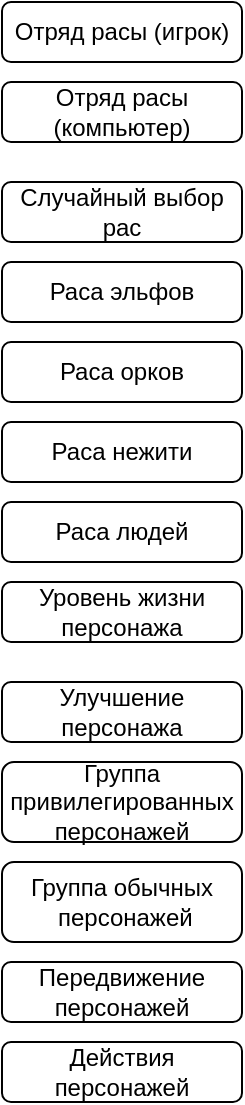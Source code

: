 <mxfile version="14.2.7" type="github"><diagram id="wdKQzExWJ-slzCI3__An" name="Page-1"><mxGraphModel dx="782" dy="706" grid="1" gridSize="10" guides="1" tooltips="1" connect="1" arrows="1" fold="1" page="1" pageScale="1" pageWidth="827" pageHeight="1169" math="0" shadow="0"><root><mxCell id="0"/><mxCell id="1" parent="0"/><mxCell id="ThsmSveKd6_xXnNG1gCC-1" value="Отряд расы (игрок)" style="rounded=1;whiteSpace=wrap;html=1;" vertex="1" parent="1"><mxGeometry x="90" y="140" width="120" height="30" as="geometry"/></mxCell><mxCell id="ThsmSveKd6_xXnNG1gCC-2" value="Отряд расы (компьютер)" style="rounded=1;whiteSpace=wrap;html=1;" vertex="1" parent="1"><mxGeometry x="90" y="180" width="120" height="30" as="geometry"/></mxCell><mxCell id="ThsmSveKd6_xXnNG1gCC-3" value="Случайный выбор рас" style="rounded=1;whiteSpace=wrap;html=1;" vertex="1" parent="1"><mxGeometry x="90" y="230" width="120" height="30" as="geometry"/></mxCell><mxCell id="ThsmSveKd6_xXnNG1gCC-4" value="Раса эльфов" style="rounded=1;whiteSpace=wrap;html=1;" vertex="1" parent="1"><mxGeometry x="90" y="270" width="120" height="30" as="geometry"/></mxCell><mxCell id="ThsmSveKd6_xXnNG1gCC-5" value="Раса орков" style="rounded=1;whiteSpace=wrap;html=1;" vertex="1" parent="1"><mxGeometry x="90" y="310" width="120" height="30" as="geometry"/></mxCell><mxCell id="ThsmSveKd6_xXnNG1gCC-6" value="Раса нежити" style="rounded=1;whiteSpace=wrap;html=1;" vertex="1" parent="1"><mxGeometry x="90" y="350" width="120" height="30" as="geometry"/></mxCell><mxCell id="ThsmSveKd6_xXnNG1gCC-7" value="Раса людей" style="rounded=1;whiteSpace=wrap;html=1;" vertex="1" parent="1"><mxGeometry x="90" y="390" width="120" height="30" as="geometry"/></mxCell><mxCell id="ThsmSveKd6_xXnNG1gCC-8" value="Уровень жизни персонажа" style="rounded=1;whiteSpace=wrap;html=1;" vertex="1" parent="1"><mxGeometry x="90" y="430" width="120" height="30" as="geometry"/></mxCell><mxCell id="ThsmSveKd6_xXnNG1gCC-9" value="Улучшение персонажа" style="rounded=1;whiteSpace=wrap;html=1;" vertex="1" parent="1"><mxGeometry x="90" y="480" width="120" height="30" as="geometry"/></mxCell><mxCell id="ThsmSveKd6_xXnNG1gCC-10" value="Группа привилегированных персонажей" style="rounded=1;whiteSpace=wrap;html=1;" vertex="1" parent="1"><mxGeometry x="90" y="520" width="120" height="40" as="geometry"/></mxCell><mxCell id="ThsmSveKd6_xXnNG1gCC-11" value="Группа обычных&lt;br&gt;&amp;nbsp;персонажей" style="rounded=1;whiteSpace=wrap;html=1;" vertex="1" parent="1"><mxGeometry x="90" y="570" width="120" height="40" as="geometry"/></mxCell><mxCell id="ThsmSveKd6_xXnNG1gCC-12" value="Передвижение персонажей" style="rounded=1;whiteSpace=wrap;html=1;" vertex="1" parent="1"><mxGeometry x="90" y="620" width="120" height="30" as="geometry"/></mxCell><mxCell id="ThsmSveKd6_xXnNG1gCC-13" value="Действия&lt;br&gt;персонажей" style="rounded=1;whiteSpace=wrap;html=1;" vertex="1" parent="1"><mxGeometry x="90" y="660" width="120" height="30" as="geometry"/></mxCell></root></mxGraphModel></diagram></mxfile>